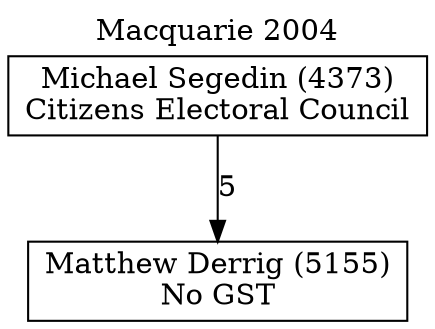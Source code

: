 // House preference flow
digraph "Matthew Derrig (5155)_Macquarie_2004" {
	graph [label="Macquarie 2004" labelloc=t mclimit=10]
	node [shape=box]
	"Matthew Derrig (5155)" [label="Matthew Derrig (5155)
No GST"]
	"Michael Segedin (4373)" [label="Michael Segedin (4373)
Citizens Electoral Council"]
	"Michael Segedin (4373)" -> "Matthew Derrig (5155)" [label=5]
}
